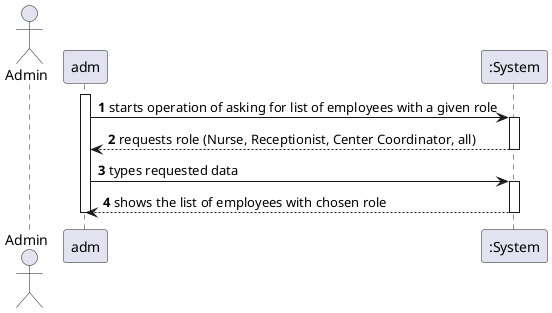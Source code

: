 @startuml
autonumber
actor "Admin" as rcp

activate adm
adm -> ":System" : starts operation of asking for list of employees with a given role
activate ":System"
":System" --> adm : requests role (Nurse, Receptionist, Center Coordinator, all)
deactivate ":System"

adm -> ":System" : types requested data
activate ":System"
":System" --> adm : shows the list of employees with chosen role
deactivate ":System"

deactivate adm

@enduml